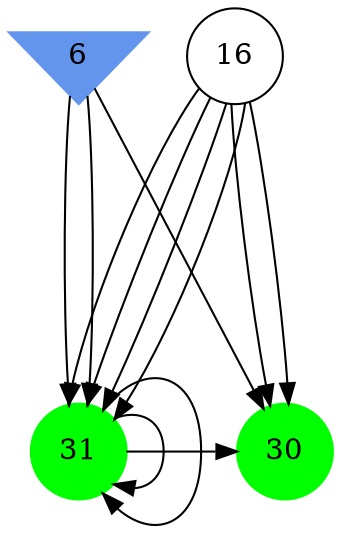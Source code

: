 digraph brain {
	ranksep=2.0;
	6 [shape=invtriangle,style=filled,color=cornflowerblue];
	16 [shape=circle,color=black];
	30 [shape=circle,style=filled,color=green];
	31 [shape=circle,style=filled,color=green];
	16	->	31;
	16	->	31;
	16	->	30;
	6	->	31;
	6	->	31;
	6	->	30;
	16	->	31;
	16	->	31;
	16	->	30;
	31	->	31;
	31	->	31;
	31	->	30;
	{ rank=same; 6; }
	{ rank=same; 16; }
	{ rank=same; 30; 31; }
}
